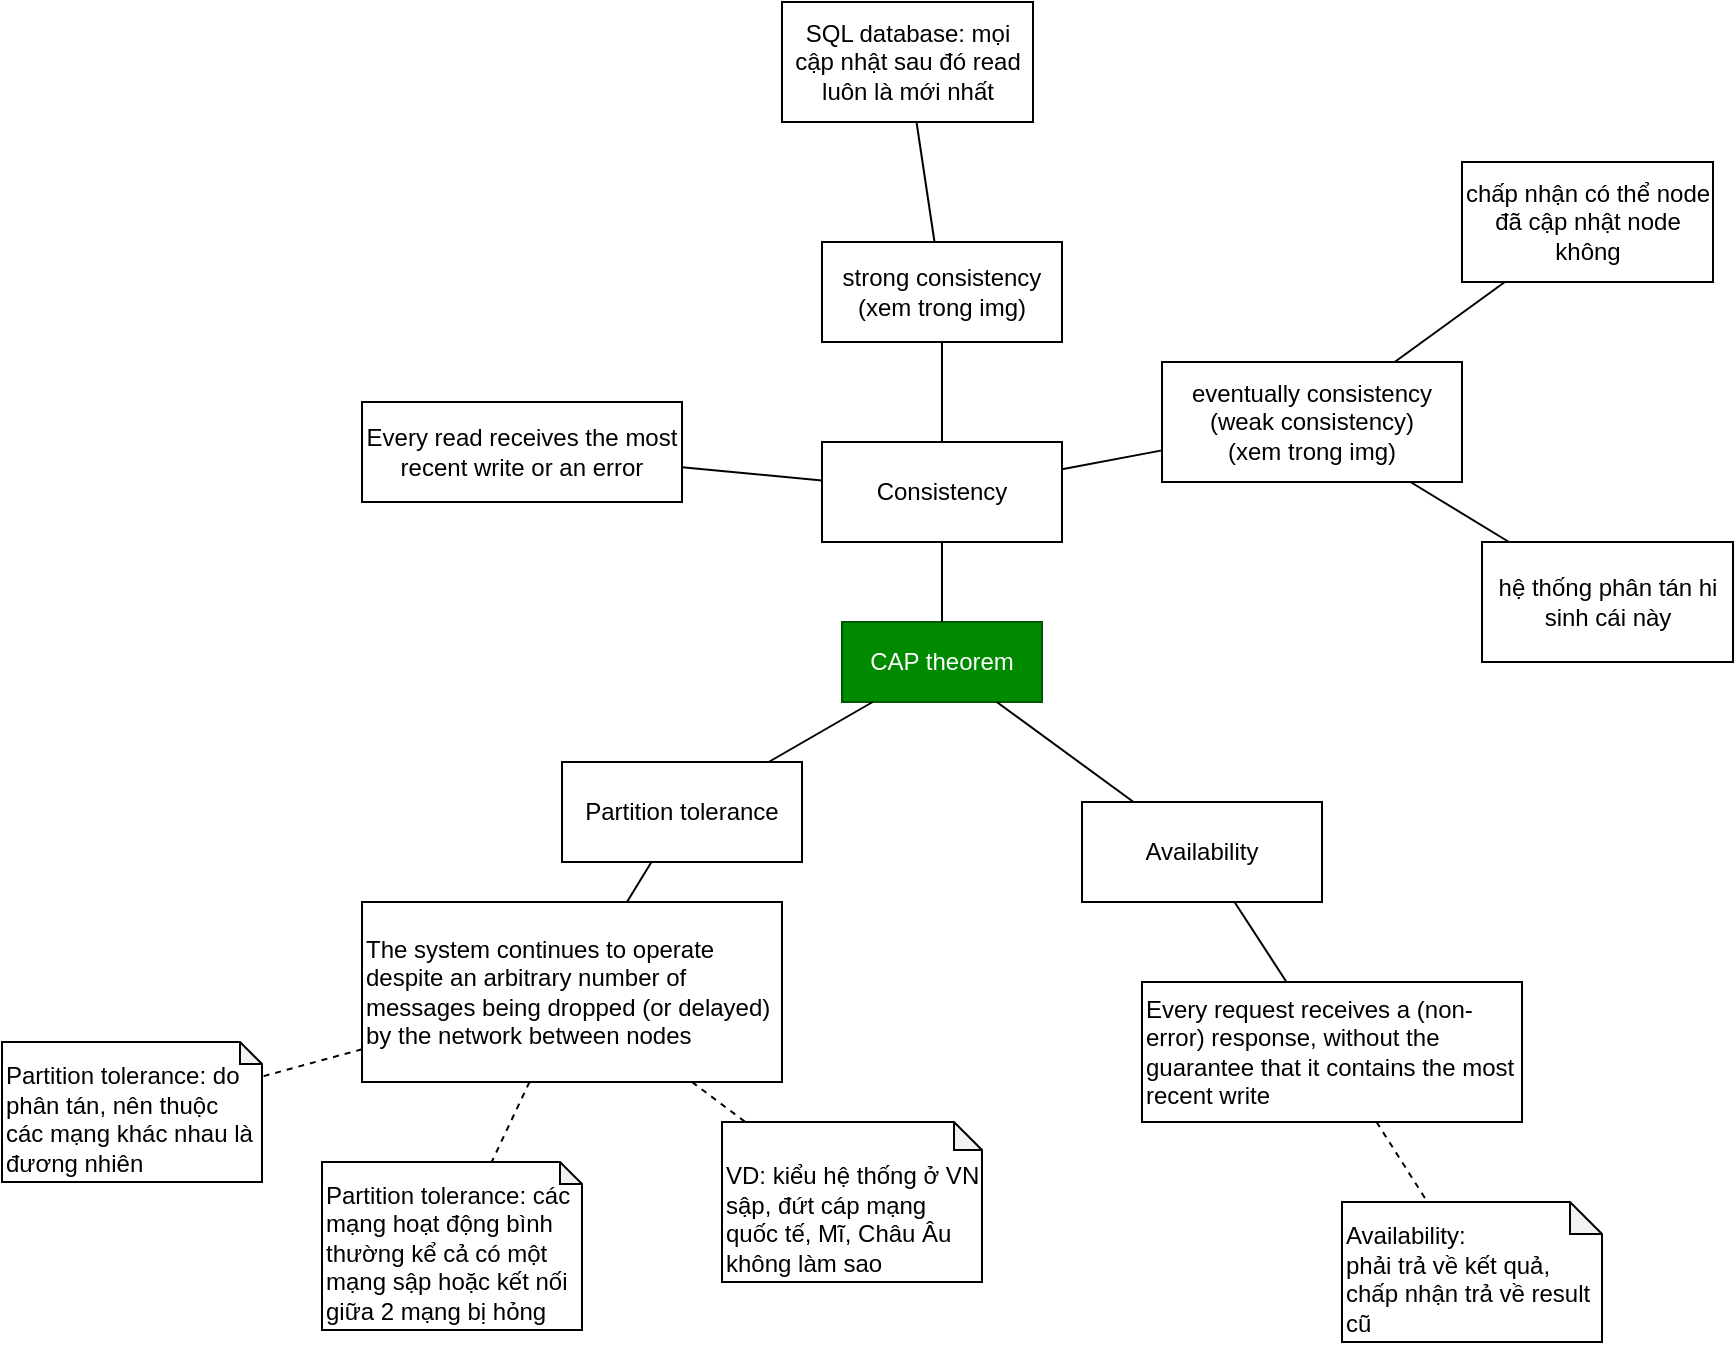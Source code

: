<mxfile version="15.8.7" type="device"><diagram id="nB1KPt6ZsrbIXZ5rbC55" name="main"><mxGraphModel dx="1502" dy="1665" grid="1" gridSize="10" guides="1" tooltips="1" connect="0" arrows="0" fold="1" page="0" pageScale="1" pageWidth="850" pageHeight="1100" math="0" shadow="0"><root><mxCell id="0"/><mxCell id="1" parent="0"/><mxCell id="oQeAQy8ogvTm_YPqoA1P-2" value="eventually consistency (weak consistency)&lt;br&gt;(xem trong img)" style="rounded=0;whiteSpace=wrap;html=1;" parent="1" vertex="1"><mxGeometry x="530" y="-390" width="150" height="60" as="geometry"/></mxCell><mxCell id="oQeAQy8ogvTm_YPqoA1P-3" value="strong consistency&lt;br&gt;(xem trong img)" style="rounded=0;whiteSpace=wrap;html=1;" parent="1" vertex="1"><mxGeometry x="360" y="-450" width="120" height="50" as="geometry"/></mxCell><mxCell id="oQeAQy8ogvTm_YPqoA1P-4" value="" style="endArrow=none;html=1;" parent="1" source="oQeAQy8ogvTm_YPqoA1P-2" target="oQeAQy8ogvTm_YPqoA1P-18" edge="1"><mxGeometry width="50" height="50" relative="1" as="geometry"><mxPoint x="1060" y="-439.144" as="sourcePoint"/><mxPoint x="450" y="-423.922" as="targetPoint"/></mxGeometry></mxCell><mxCell id="oQeAQy8ogvTm_YPqoA1P-5" value="" style="endArrow=none;html=1;" parent="1" source="oQeAQy8ogvTm_YPqoA1P-18" target="oQeAQy8ogvTm_YPqoA1P-3" edge="1"><mxGeometry width="50" height="50" relative="1" as="geometry"><mxPoint x="404.211" y="-440" as="sourcePoint"/><mxPoint x="880" y="-394.7" as="targetPoint"/></mxGeometry></mxCell><mxCell id="oQeAQy8ogvTm_YPqoA1P-6" value="SQL database: mọi cập nhật sau đó read luôn là mới nhất" style="rounded=0;whiteSpace=wrap;html=1;" parent="1" vertex="1"><mxGeometry x="340" y="-570" width="125.5" height="60" as="geometry"/></mxCell><mxCell id="oQeAQy8ogvTm_YPqoA1P-7" value="" style="endArrow=none;html=1;" parent="1" source="oQeAQy8ogvTm_YPqoA1P-3" target="oQeAQy8ogvTm_YPqoA1P-6" edge="1"><mxGeometry width="50" height="50" relative="1" as="geometry"><mxPoint x="943.45" y="-494.7" as="sourcePoint"/><mxPoint x="1054.5" y="-443.584" as="targetPoint"/></mxGeometry></mxCell><mxCell id="oQeAQy8ogvTm_YPqoA1P-8" value="" style="endArrow=none;html=1;" parent="1" source="oQeAQy8ogvTm_YPqoA1P-2" target="oQeAQy8ogvTm_YPqoA1P-9" edge="1"><mxGeometry width="50" height="50" relative="1" as="geometry"><mxPoint x="942.174" y="-244.7" as="sourcePoint"/><mxPoint x="1064.5" y="-353.584" as="targetPoint"/></mxGeometry></mxCell><mxCell id="oQeAQy8ogvTm_YPqoA1P-9" value="hệ thống phân tán hi sinh cái này" style="rounded=0;whiteSpace=wrap;html=1;" parent="1" vertex="1"><mxGeometry x="690" y="-300.0" width="125.5" height="60" as="geometry"/></mxCell><mxCell id="oQeAQy8ogvTm_YPqoA1P-10" value="" style="endArrow=none;html=1;" parent="1" source="oQeAQy8ogvTm_YPqoA1P-2" target="oQeAQy8ogvTm_YPqoA1P-11" edge="1"><mxGeometry width="50" height="50" relative="1" as="geometry"><mxPoint x="960" y="-298.45" as="sourcePoint"/><mxPoint x="1030" y="-244.7" as="targetPoint"/></mxGeometry></mxCell><mxCell id="oQeAQy8ogvTm_YPqoA1P-11" value="chấp nhận có thể node đã cập nhật node không" style="rounded=0;whiteSpace=wrap;html=1;" parent="1" vertex="1"><mxGeometry x="680" y="-490" width="125.5" height="60" as="geometry"/></mxCell><mxCell id="oQeAQy8ogvTm_YPqoA1P-16" value="CAP theorem" style="rounded=0;whiteSpace=wrap;html=1;fillColor=#008a00;strokeColor=#005700;fontColor=#ffffff;" parent="1" vertex="1"><mxGeometry x="370" y="-260" width="100" height="40" as="geometry"/></mxCell><mxCell id="oQeAQy8ogvTm_YPqoA1P-17" value="" style="endArrow=none;html=1;" parent="1" source="oQeAQy8ogvTm_YPqoA1P-16" target="oQeAQy8ogvTm_YPqoA1P-19" edge="1"><mxGeometry width="50" height="50" relative="1" as="geometry"><mxPoint x="610" y="408.684" as="sourcePoint"/><mxPoint x="610" y="230" as="targetPoint"/></mxGeometry></mxCell><mxCell id="oQeAQy8ogvTm_YPqoA1P-18" value="&lt;font style=&quot;font-size: 12px&quot;&gt;Consistency&lt;br&gt;&lt;/font&gt;" style="rounded=0;whiteSpace=wrap;html=1;" parent="1" vertex="1"><mxGeometry x="360" y="-350" width="120" height="50" as="geometry"/></mxCell><mxCell id="oQeAQy8ogvTm_YPqoA1P-19" value="Availability" style="rounded=0;whiteSpace=wrap;html=1;" parent="1" vertex="1"><mxGeometry x="490" y="-170" width="120" height="50" as="geometry"/></mxCell><mxCell id="oQeAQy8ogvTm_YPqoA1P-20" value="Partition tolerance" style="rounded=0;whiteSpace=wrap;html=1;" parent="1" vertex="1"><mxGeometry x="230" y="-190" width="120" height="50" as="geometry"/></mxCell><mxCell id="oQeAQy8ogvTm_YPqoA1P-21" value="" style="endArrow=none;html=1;" parent="1" source="oQeAQy8ogvTm_YPqoA1P-16" target="oQeAQy8ogvTm_YPqoA1P-18" edge="1"><mxGeometry width="50" height="50" relative="1" as="geometry"><mxPoint x="540" y="214.91" as="sourcePoint"/><mxPoint x="582.75" y="219.108" as="targetPoint"/></mxGeometry></mxCell><mxCell id="oQeAQy8ogvTm_YPqoA1P-22" value="" style="endArrow=none;html=1;" parent="1" source="oQeAQy8ogvTm_YPqoA1P-16" target="oQeAQy8ogvTm_YPqoA1P-20" edge="1"><mxGeometry width="50" height="50" relative="1" as="geometry"><mxPoint x="530" y="190" as="sourcePoint"/><mxPoint x="570" y="170" as="targetPoint"/></mxGeometry></mxCell><mxCell id="oQeAQy8ogvTm_YPqoA1P-23" value="&lt;font&gt;&lt;div&gt;Every read receives the most recent write or an error&lt;/div&gt;&lt;/font&gt;" style="rounded=0;whiteSpace=wrap;html=1;" parent="1" vertex="1"><mxGeometry x="130" y="-370" width="160" height="50" as="geometry"/></mxCell><mxCell id="oQeAQy8ogvTm_YPqoA1P-24" value="" style="endArrow=none;html=1;" parent="1" source="oQeAQy8ogvTm_YPqoA1P-18" target="oQeAQy8ogvTm_YPqoA1P-23" edge="1"><mxGeometry width="50" height="50" relative="1" as="geometry"><mxPoint x="473.077" y="170" as="sourcePoint"/><mxPoint x="516.154" y="150" as="targetPoint"/></mxGeometry></mxCell><mxCell id="oQeAQy8ogvTm_YPqoA1P-25" value="&lt;font&gt;Every request receives a (non-error) response, without the guarantee that it contains the most recent write&lt;br&gt;&lt;/font&gt;" style="rounded=0;whiteSpace=wrap;html=1;align=left;" parent="1" vertex="1"><mxGeometry x="520" y="-80" width="190" height="70" as="geometry"/></mxCell><mxCell id="oQeAQy8ogvTm_YPqoA1P-26" value="" style="endArrow=none;html=1;" parent="1" source="oQeAQy8ogvTm_YPqoA1P-19" target="oQeAQy8ogvTm_YPqoA1P-25" edge="1"><mxGeometry width="50" height="50" relative="1" as="geometry"><mxPoint x="630" y="125" as="sourcePoint"/><mxPoint x="720" y="125" as="targetPoint"/></mxGeometry></mxCell><mxCell id="oQeAQy8ogvTm_YPqoA1P-27" value="Availability:&lt;br&gt;phải trả về kết quả, chấp nhận trả về result cũ" style="shape=note;whiteSpace=wrap;html=1;backgroundOutline=1;darkOpacity=0.05;align=left;verticalAlign=bottom;size=16;" parent="1" vertex="1"><mxGeometry x="620" y="30" width="130" height="70" as="geometry"/></mxCell><mxCell id="oQeAQy8ogvTm_YPqoA1P-28" value="" style="endArrow=none;html=1;dashed=1;" parent="1" source="oQeAQy8ogvTm_YPqoA1P-25" target="oQeAQy8ogvTm_YPqoA1P-27" edge="1"><mxGeometry width="50" height="50" relative="1" as="geometry"><mxPoint x="660" y="190.405" as="sourcePoint"/><mxPoint x="700" y="180.676" as="targetPoint"/></mxGeometry></mxCell><mxCell id="oQeAQy8ogvTm_YPqoA1P-29" value="" style="endArrow=none;html=1;" parent="1" source="oQeAQy8ogvTm_YPqoA1P-20" target="oQeAQy8ogvTm_YPqoA1P-30" edge="1"><mxGeometry width="50" height="50" relative="1" as="geometry"><mxPoint x="443.333" y="210" as="sourcePoint"/><mxPoint x="580" y="300" as="targetPoint"/></mxGeometry></mxCell><mxCell id="oQeAQy8ogvTm_YPqoA1P-30" value="&lt;font&gt;&lt;div&gt;&lt;span&gt;The system continues to operate despite an arbitrary number of messages being dropped (or delayed) by the network between nodes&lt;/span&gt;&lt;br&gt;&lt;/div&gt;&lt;/font&gt;" style="rounded=0;whiteSpace=wrap;html=1;align=left;" parent="1" vertex="1"><mxGeometry x="130" y="-120" width="210" height="90" as="geometry"/></mxCell><mxCell id="oQeAQy8ogvTm_YPqoA1P-31" value="&lt;span&gt;Partition tolerance: do phân tán, nên thuộc các mạng khác nhau là đương nhiên&lt;/span&gt;" style="shape=note;whiteSpace=wrap;html=1;backgroundOutline=1;darkOpacity=0.05;align=left;verticalAlign=bottom;size=11;" parent="1" vertex="1"><mxGeometry x="-50" y="-50" width="130" height="70" as="geometry"/></mxCell><mxCell id="oQeAQy8ogvTm_YPqoA1P-32" value="" style="endArrow=none;html=1;dashed=1;" parent="1" source="oQeAQy8ogvTm_YPqoA1P-30" target="oQeAQy8ogvTm_YPqoA1P-31" edge="1"><mxGeometry width="50" height="50" relative="1" as="geometry"><mxPoint x="844.5" y="100.923" as="sourcePoint"/><mxPoint x="895" y="89.589" as="targetPoint"/></mxGeometry></mxCell><mxCell id="oQeAQy8ogvTm_YPqoA1P-33" value="" style="endArrow=none;html=1;dashed=1;" parent="1" source="oQeAQy8ogvTm_YPqoA1P-30" target="oQeAQy8ogvTm_YPqoA1P-34" edge="1"><mxGeometry width="50" height="50" relative="1" as="geometry"><mxPoint x="520" y="172.5" as="sourcePoint"/><mxPoint x="570" y="260" as="targetPoint"/></mxGeometry></mxCell><mxCell id="oQeAQy8ogvTm_YPqoA1P-34" value="Partition tolerance:&amp;nbsp;&lt;span&gt;các mạng hoạt động bình thường kể cả có một mạng sập hoặc kết nối giữa 2 mạng bị hỏng&lt;/span&gt;" style="shape=note;whiteSpace=wrap;html=1;backgroundOutline=1;darkOpacity=0.05;align=left;verticalAlign=bottom;size=11;" parent="1" vertex="1"><mxGeometry x="110" y="10" width="130" height="84" as="geometry"/></mxCell><mxCell id="oQeAQy8ogvTm_YPqoA1P-35" value="VD: kiểu hệ thống ở VN sập, đứt cáp mạng quốc tế, Mĩ, Châu Âu không làm sao" style="shape=note;whiteSpace=wrap;html=1;backgroundOutline=1;darkOpacity=0.05;align=left;verticalAlign=bottom;size=14;fontStyle=0" parent="1" vertex="1"><mxGeometry x="310" y="-10" width="130" height="80" as="geometry"/></mxCell><mxCell id="oQeAQy8ogvTm_YPqoA1P-36" value="" style="endArrow=none;html=1;dashed=1;" parent="1" source="oQeAQy8ogvTm_YPqoA1P-30" target="oQeAQy8ogvTm_YPqoA1P-35" edge="1"><mxGeometry width="50" height="50" relative="1" as="geometry"><mxPoint x="596.071" y="180" as="sourcePoint"/><mxPoint x="580" y="270" as="targetPoint"/></mxGeometry></mxCell></root></mxGraphModel></diagram></mxfile>